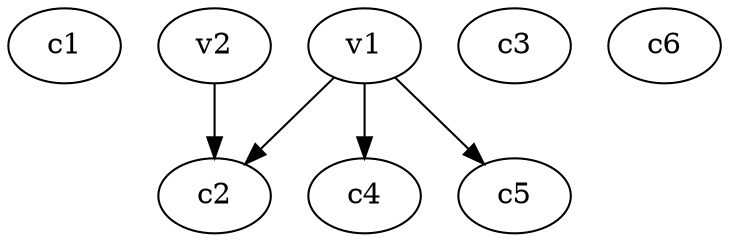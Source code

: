 strict digraph  {
c1;
c2;
c3;
c4;
c5;
c6;
v1;
v2;
v1 -> c4  [weight=1];
v1 -> c5  [weight=1];
v1 -> c2  [weight=1];
v2 -> c2  [weight=1];
}
